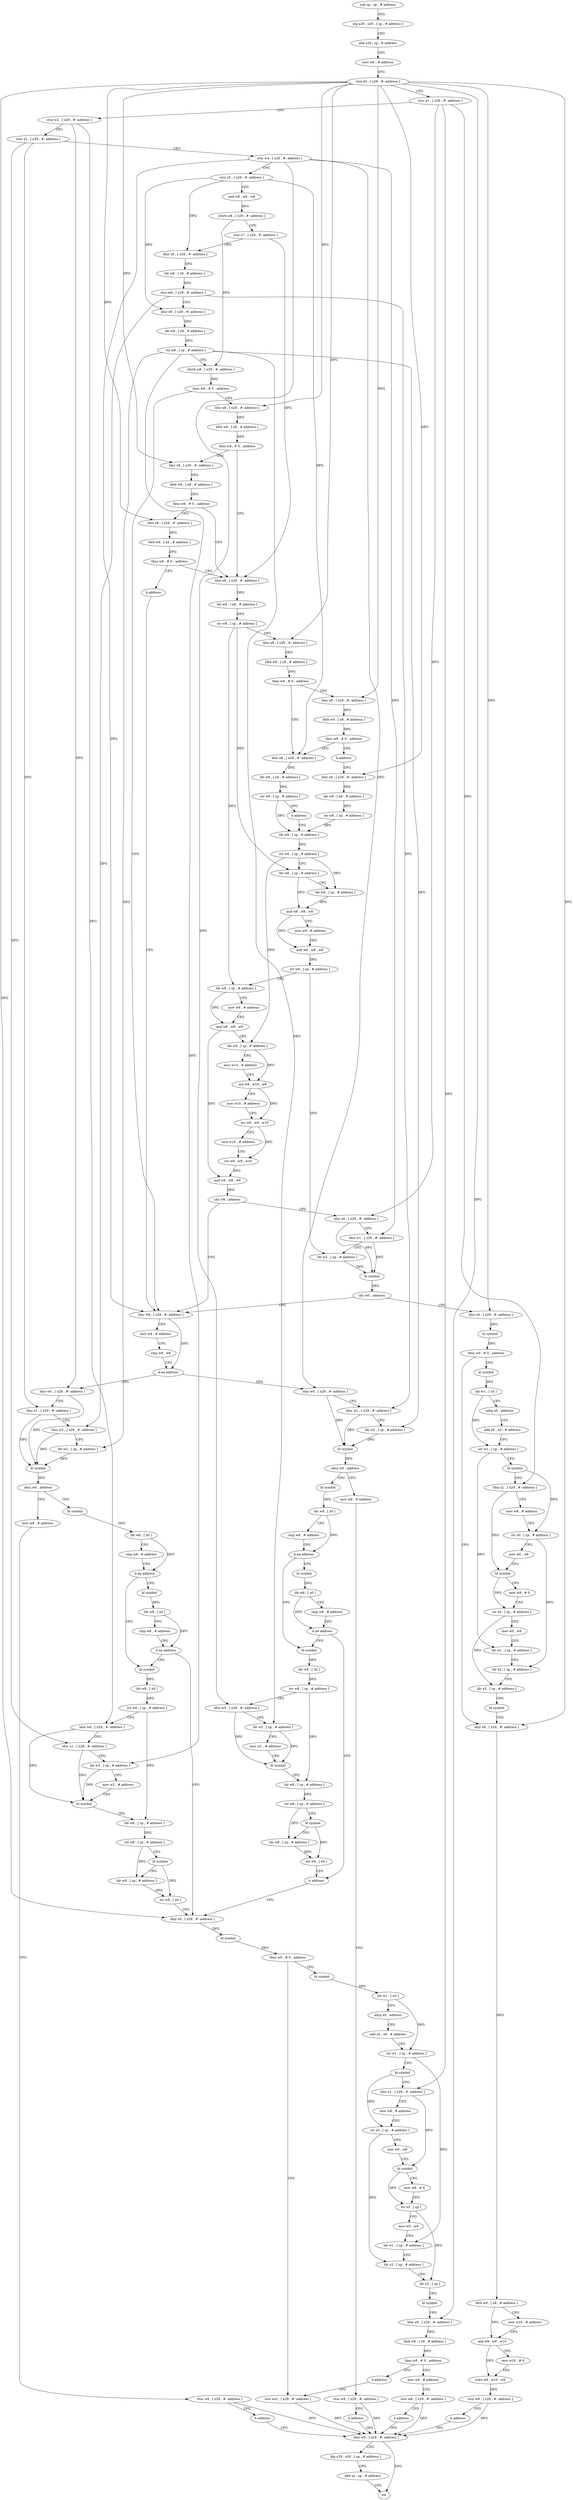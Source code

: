 digraph "func" {
"4237252" [label = "sub sp , sp , # address" ]
"4237256" [label = "stp x29 , x30 , [ sp , # address ]" ]
"4237260" [label = "add x29 , sp , # address" ]
"4237264" [label = "mov w8 , # address" ]
"4237268" [label = "stur x0 , [ x29 , #- address ]" ]
"4237272" [label = "stur x1 , [ x29 , #- address ]" ]
"4237276" [label = "stur w2 , [ x29 , #- address ]" ]
"4237280" [label = "stur x3 , [ x29 , #- address ]" ]
"4237284" [label = "stur w4 , [ x29 , #- address ]" ]
"4237288" [label = "stur x5 , [ x29 , #- address ]" ]
"4237292" [label = "and w8 , w6 , w8" ]
"4237296" [label = "sturb w8 , [ x29 , #- address ]" ]
"4237300" [label = "stur x7 , [ x29 , #- address ]" ]
"4237304" [label = "ldur x9 , [ x29 , #- address ]" ]
"4237308" [label = "ldr w8 , [ x9 , # address ]" ]
"4237312" [label = "stur w8 , [ x29 , #- address ]" ]
"4237316" [label = "ldur x9 , [ x29 , #- address ]" ]
"4237320" [label = "ldr w8 , [ x9 , # address ]" ]
"4237324" [label = "str w8 , [ sp , # address ]" ]
"4237328" [label = "ldurb w8 , [ x29 , #- address ]" ]
"4237332" [label = "tbnz w8 , # 0 , address" ]
"4237660" [label = "ldur w8 , [ x29 , #- address ]" ]
"4237336" [label = "ldur x8 , [ x29 , #- address ]" ]
"4237664" [label = "mov w9 , # address" ]
"4237668" [label = "cmp w8 , w9" ]
"4237672" [label = "b.eq address" ]
"4237792" [label = "ldur w0 , [ x29 , #- address ]" ]
"4237676" [label = "ldur w0 , [ x29 , #- address ]" ]
"4237340" [label = "ldrb w9 , [ x8 , # address ]" ]
"4237344" [label = "tbnz w9 , # 0 , address" ]
"4237376" [label = "ldur x8 , [ x29 , #- address ]" ]
"4237348" [label = "ldur x8 , [ x29 , #- address ]" ]
"4237796" [label = "ldur x1 , [ x29 , #- address ]" ]
"4237800" [label = "ldur w2 , [ x29 , #- address ]" ]
"4237804" [label = "ldr w3 , [ sp , # address ]" ]
"4237808" [label = "bl symbol" ]
"4237812" [label = "cbnz w0 , address" ]
"4237828" [label = "bl symbol" ]
"4237816" [label = "mov w8 , # address" ]
"4237680" [label = "ldur w1 , [ x29 , #- address ]" ]
"4237684" [label = "ldr w2 , [ sp , # address ]" ]
"4237688" [label = "bl symbol" ]
"4237692" [label = "cbnz w0 , address" ]
"4237708" [label = "bl symbol" ]
"4237696" [label = "mov w8 , # address" ]
"4237380" [label = "ldr w9 , [ x8 , # address ]" ]
"4237384" [label = "str w9 , [ sp , # address ]" ]
"4237388" [label = "ldur x8 , [ x29 , #- address ]" ]
"4237392" [label = "ldrb w9 , [ x8 , # address ]" ]
"4237396" [label = "tbnz w9 , # 0 , address" ]
"4237416" [label = "ldur x8 , [ x29 , #- address ]" ]
"4237400" [label = "ldur x8 , [ x29 , #- address ]" ]
"4237352" [label = "ldrb w9 , [ x8 , # address ]" ]
"4237356" [label = "tbnz w9 , # 0 , address" ]
"4237360" [label = "ldur x8 , [ x29 , #- address ]" ]
"4237832" [label = "ldr w8 , [ x0 ]" ]
"4237836" [label = "cmp w8 , # address" ]
"4237840" [label = "b.eq address" ]
"4237860" [label = "bl symbol" ]
"4237844" [label = "bl symbol" ]
"4237820" [label = "stur w8 , [ x29 , #- address ]" ]
"4237824" [label = "b address" ]
"4238028" [label = "ldur w0 , [ x29 , #- address ]" ]
"4237712" [label = "ldr w8 , [ x0 ]" ]
"4237716" [label = "cmp w8 , # address" ]
"4237720" [label = "b.eq address" ]
"4237740" [label = "bl symbol" ]
"4237724" [label = "bl symbol" ]
"4237700" [label = "stur w8 , [ x29 , #- address ]" ]
"4237704" [label = "b address" ]
"4237420" [label = "ldr w9 , [ x8 , # address ]" ]
"4237424" [label = "str w9 , [ sp , # address ]" ]
"4237428" [label = "b address" ]
"4237444" [label = "ldr w8 , [ sp , # address ]" ]
"4237404" [label = "ldrb w9 , [ x8 , # address ]" ]
"4237408" [label = "tbnz w9 , # 0 , address" ]
"4237412" [label = "b address" ]
"4237364" [label = "ldrb w9 , [ x8 , # address ]" ]
"4237368" [label = "tbnz w9 , # 0 , address" ]
"4237372" [label = "b address" ]
"4237864" [label = "ldr w8 , [ x0 ]" ]
"4237868" [label = "str w8 , [ sp , # address ]" ]
"4237872" [label = "ldur w0 , [ x29 , #- address ]" ]
"4237876" [label = "ldur x1 , [ x29 , #- address ]" ]
"4237880" [label = "ldr w3 , [ sp , # address ]" ]
"4237884" [label = "mov w2 , # address" ]
"4237888" [label = "bl symbol" ]
"4237892" [label = "ldr w8 , [ sp , # address ]" ]
"4237896" [label = "str w8 , [ sp , # address ]" ]
"4237900" [label = "bl symbol" ]
"4237904" [label = "ldr w8 , [ sp , # address ]" ]
"4237908" [label = "str w8 , [ x0 ]" ]
"4237912" [label = "ldur x0 , [ x29 , #- address ]" ]
"4237848" [label = "ldr w8 , [ x0 ]" ]
"4237852" [label = "cmp w8 , # address" ]
"4237856" [label = "b.ne address" ]
"4238032" [label = "ldp x29 , x30 , [ sp , # address ]" ]
"4238036" [label = "add sp , sp , # address" ]
"4238040" [label = "ret" ]
"4237744" [label = "ldr w8 , [ x0 ]" ]
"4237748" [label = "str w8 , [ sp , # address ]" ]
"4237752" [label = "ldur w0 , [ x29 , #- address ]" ]
"4237756" [label = "ldr w2 , [ sp , # address ]" ]
"4237760" [label = "mov w1 , # address" ]
"4237764" [label = "bl symbol" ]
"4237768" [label = "ldr w8 , [ sp , # address ]" ]
"4237772" [label = "str w8 , [ sp , # address ]" ]
"4237776" [label = "bl symbol" ]
"4237780" [label = "ldr w8 , [ sp , # address ]" ]
"4237784" [label = "str w8 , [ x0 ]" ]
"4237788" [label = "b address" ]
"4237728" [label = "ldr w8 , [ x0 ]" ]
"4237732" [label = "cmp w8 , # address" ]
"4237736" [label = "b.ne address" ]
"4237448" [label = "str w8 , [ sp , # address ]" ]
"4237452" [label = "ldr w8 , [ sp , # address ]" ]
"4237456" [label = "ldr w9 , [ sp , # address ]" ]
"4237460" [label = "and w8 , w8 , w9" ]
"4237464" [label = "mov w9 , # address" ]
"4237468" [label = "and w8 , w8 , w9" ]
"4237472" [label = "str w8 , [ sp , # address ]" ]
"4237476" [label = "ldr w8 , [ sp , # address ]" ]
"4237480" [label = "mov w9 , # address" ]
"4237484" [label = "and w8 , w8 , w9" ]
"4237488" [label = "ldr w9 , [ sp , # address ]" ]
"4237492" [label = "mov w10 , # address" ]
"4237496" [label = "orn w9 , w10 , w9" ]
"4237500" [label = "mov w10 , # address" ]
"4237504" [label = "orr w9 , w9 , w10" ]
"4237508" [label = "mov w10 , # address" ]
"4237512" [label = "orr w9 , w9 , w10" ]
"4237516" [label = "and w8 , w8 , w9" ]
"4237520" [label = "cbz w8 , address" ]
"4237524" [label = "ldur x0 , [ x29 , #- address ]" ]
"4237432" [label = "ldur x8 , [ x29 , #- address ]" ]
"4238024" [label = "stur wzr , [ x29 , #- address ]" ]
"4237924" [label = "bl symbol" ]
"4237928" [label = "ldr w1 , [ x0 ]" ]
"4237932" [label = "adrp x0 , address" ]
"4237936" [label = "add x0 , x0 , # address" ]
"4237940" [label = "str w1 , [ sp , # address ]" ]
"4237944" [label = "bl symbol" ]
"4237948" [label = "ldur x1 , [ x29 , #- address ]" ]
"4237952" [label = "mov w8 , # address" ]
"4237956" [label = "str x0 , [ sp , # address ]" ]
"4237960" [label = "mov w0 , w8" ]
"4237964" [label = "bl symbol" ]
"4237968" [label = "mov w8 , # 0" ]
"4237972" [label = "str x0 , [ sp ]" ]
"4237976" [label = "mov w0 , w8" ]
"4237980" [label = "ldr w1 , [ sp , # address ]" ]
"4237984" [label = "ldr x2 , [ sp , # address ]" ]
"4237988" [label = "ldr x3 , [ sp ]" ]
"4237992" [label = "bl symbol" ]
"4237996" [label = "ldur x9 , [ x29 , #- address ]" ]
"4238000" [label = "ldrb w8 , [ x9 , # address ]" ]
"4238004" [label = "tbnz w8 , # 0 , address" ]
"4238012" [label = "mov w8 , # address" ]
"4238008" [label = "b address" ]
"4237916" [label = "bl symbol" ]
"4237920" [label = "tbnz w0 , # 0 , address" ]
"4237528" [label = "ldur w1 , [ x29 , #- address ]" ]
"4237532" [label = "ldr w2 , [ sp , # address ]" ]
"4237536" [label = "bl symbol" ]
"4237540" [label = "cbz w0 , address" ]
"4237544" [label = "ldur x0 , [ x29 , #- address ]" ]
"4237436" [label = "ldr w9 , [ x8 , # address ]" ]
"4237440" [label = "str w9 , [ sp , # address ]" ]
"4238016" [label = "stur w8 , [ x29 , #- address ]" ]
"4238020" [label = "b address" ]
"4237548" [label = "bl symbol" ]
"4237552" [label = "tbnz w0 , # 0 , address" ]
"4237628" [label = "ldur x8 , [ x29 , #- address ]" ]
"4237556" [label = "bl symbol" ]
"4237632" [label = "ldrb w9 , [ x8 , # address ]" ]
"4237636" [label = "mov w10 , # address" ]
"4237640" [label = "and w9 , w9 , w10" ]
"4237644" [label = "mov w10 , # 0" ]
"4237648" [label = "subs w9 , w10 , w9" ]
"4237652" [label = "stur w9 , [ x29 , #- address ]" ]
"4237656" [label = "b address" ]
"4237560" [label = "ldr w1 , [ x0 ]" ]
"4237564" [label = "adrp x0 , address" ]
"4237568" [label = "add x0 , x0 , # address" ]
"4237572" [label = "str w1 , [ sp , # address ]" ]
"4237576" [label = "bl symbol" ]
"4237580" [label = "ldur x1 , [ x29 , #- address ]" ]
"4237584" [label = "mov w8 , # address" ]
"4237588" [label = "str x0 , [ sp , # address ]" ]
"4237592" [label = "mov w0 , w8" ]
"4237596" [label = "bl symbol" ]
"4237600" [label = "mov w8 , # 0" ]
"4237604" [label = "str x0 , [ sp , # address ]" ]
"4237608" [label = "mov w0 , w8" ]
"4237612" [label = "ldr w1 , [ sp , # address ]" ]
"4237616" [label = "ldr x2 , [ sp , # address ]" ]
"4237620" [label = "ldr x3 , [ sp , # address ]" ]
"4237624" [label = "bl symbol" ]
"4237252" -> "4237256" [ label = "CFG" ]
"4237256" -> "4237260" [ label = "CFG" ]
"4237260" -> "4237264" [ label = "CFG" ]
"4237264" -> "4237268" [ label = "CFG" ]
"4237268" -> "4237272" [ label = "CFG" ]
"4237268" -> "4237336" [ label = "DFG" ]
"4237268" -> "4237388" [ label = "DFG" ]
"4237268" -> "4237348" [ label = "DFG" ]
"4237268" -> "4237400" [ label = "DFG" ]
"4237268" -> "4237360" [ label = "DFG" ]
"4237268" -> "4237912" [ label = "DFG" ]
"4237268" -> "4237432" [ label = "DFG" ]
"4237268" -> "4237996" [ label = "DFG" ]
"4237268" -> "4237544" [ label = "DFG" ]
"4237268" -> "4237628" [ label = "DFG" ]
"4237272" -> "4237276" [ label = "CFG" ]
"4237272" -> "4237524" [ label = "DFG" ]
"4237272" -> "4237948" [ label = "DFG" ]
"4237272" -> "4237580" [ label = "DFG" ]
"4237276" -> "4237280" [ label = "CFG" ]
"4237276" -> "4237792" [ label = "DFG" ]
"4237276" -> "4237872" [ label = "DFG" ]
"4237280" -> "4237284" [ label = "CFG" ]
"4237280" -> "4237796" [ label = "DFG" ]
"4237280" -> "4237876" [ label = "DFG" ]
"4237284" -> "4237288" [ label = "CFG" ]
"4237284" -> "4237660" [ label = "DFG" ]
"4237284" -> "4237676" [ label = "DFG" ]
"4237284" -> "4237752" [ label = "DFG" ]
"4237284" -> "4237528" [ label = "DFG" ]
"4237288" -> "4237292" [ label = "CFG" ]
"4237288" -> "4237304" [ label = "DFG" ]
"4237288" -> "4237316" [ label = "DFG" ]
"4237288" -> "4237416" [ label = "DFG" ]
"4237292" -> "4237296" [ label = "DFG" ]
"4237296" -> "4237300" [ label = "CFG" ]
"4237296" -> "4237328" [ label = "DFG" ]
"4237300" -> "4237304" [ label = "CFG" ]
"4237300" -> "4237376" [ label = "DFG" ]
"4237304" -> "4237308" [ label = "DFG" ]
"4237308" -> "4237312" [ label = "DFG" ]
"4237312" -> "4237316" [ label = "CFG" ]
"4237312" -> "4237800" [ label = "DFG" ]
"4237312" -> "4237680" [ label = "DFG" ]
"4237316" -> "4237320" [ label = "DFG" ]
"4237320" -> "4237324" [ label = "DFG" ]
"4237324" -> "4237328" [ label = "CFG" ]
"4237324" -> "4237804" [ label = "DFG" ]
"4237324" -> "4237684" [ label = "DFG" ]
"4237324" -> "4237880" [ label = "DFG" ]
"4237324" -> "4237756" [ label = "DFG" ]
"4237328" -> "4237332" [ label = "DFG" ]
"4237332" -> "4237660" [ label = "CFG" ]
"4237332" -> "4237336" [ label = "CFG" ]
"4237660" -> "4237664" [ label = "CFG" ]
"4237660" -> "4237672" [ label = "DFG" ]
"4237336" -> "4237340" [ label = "DFG" ]
"4237664" -> "4237668" [ label = "CFG" ]
"4237668" -> "4237672" [ label = "CFG" ]
"4237672" -> "4237792" [ label = "CFG" ]
"4237672" -> "4237676" [ label = "CFG" ]
"4237792" -> "4237796" [ label = "CFG" ]
"4237792" -> "4237808" [ label = "DFG" ]
"4237676" -> "4237680" [ label = "CFG" ]
"4237676" -> "4237688" [ label = "DFG" ]
"4237340" -> "4237344" [ label = "DFG" ]
"4237344" -> "4237376" [ label = "CFG" ]
"4237344" -> "4237348" [ label = "CFG" ]
"4237376" -> "4237380" [ label = "DFG" ]
"4237348" -> "4237352" [ label = "DFG" ]
"4237796" -> "4237800" [ label = "CFG" ]
"4237796" -> "4237808" [ label = "DFG" ]
"4237800" -> "4237804" [ label = "CFG" ]
"4237800" -> "4237808" [ label = "DFG" ]
"4237804" -> "4237808" [ label = "DFG" ]
"4237808" -> "4237812" [ label = "DFG" ]
"4237812" -> "4237828" [ label = "CFG" ]
"4237812" -> "4237816" [ label = "CFG" ]
"4237828" -> "4237832" [ label = "DFG" ]
"4237816" -> "4237820" [ label = "CFG" ]
"4237680" -> "4237684" [ label = "CFG" ]
"4237680" -> "4237688" [ label = "DFG" ]
"4237684" -> "4237688" [ label = "DFG" ]
"4237688" -> "4237692" [ label = "DFG" ]
"4237692" -> "4237708" [ label = "CFG" ]
"4237692" -> "4237696" [ label = "CFG" ]
"4237708" -> "4237712" [ label = "DFG" ]
"4237696" -> "4237700" [ label = "CFG" ]
"4237380" -> "4237384" [ label = "DFG" ]
"4237384" -> "4237388" [ label = "CFG" ]
"4237384" -> "4237452" [ label = "DFG" ]
"4237384" -> "4237476" [ label = "DFG" ]
"4237388" -> "4237392" [ label = "DFG" ]
"4237392" -> "4237396" [ label = "DFG" ]
"4237396" -> "4237416" [ label = "CFG" ]
"4237396" -> "4237400" [ label = "CFG" ]
"4237416" -> "4237420" [ label = "DFG" ]
"4237400" -> "4237404" [ label = "DFG" ]
"4237352" -> "4237356" [ label = "DFG" ]
"4237356" -> "4237376" [ label = "CFG" ]
"4237356" -> "4237360" [ label = "CFG" ]
"4237360" -> "4237364" [ label = "DFG" ]
"4237832" -> "4237836" [ label = "CFG" ]
"4237832" -> "4237840" [ label = "DFG" ]
"4237836" -> "4237840" [ label = "CFG" ]
"4237840" -> "4237860" [ label = "CFG" ]
"4237840" -> "4237844" [ label = "CFG" ]
"4237860" -> "4237864" [ label = "DFG" ]
"4237844" -> "4237848" [ label = "DFG" ]
"4237820" -> "4237824" [ label = "CFG" ]
"4237820" -> "4238028" [ label = "DFG" ]
"4237824" -> "4238028" [ label = "CFG" ]
"4238028" -> "4238032" [ label = "CFG" ]
"4238028" -> "4238040" [ label = "DFG" ]
"4237712" -> "4237716" [ label = "CFG" ]
"4237712" -> "4237720" [ label = "DFG" ]
"4237716" -> "4237720" [ label = "CFG" ]
"4237720" -> "4237740" [ label = "CFG" ]
"4237720" -> "4237724" [ label = "CFG" ]
"4237740" -> "4237744" [ label = "DFG" ]
"4237724" -> "4237728" [ label = "DFG" ]
"4237700" -> "4237704" [ label = "CFG" ]
"4237700" -> "4238028" [ label = "DFG" ]
"4237704" -> "4238028" [ label = "CFG" ]
"4237420" -> "4237424" [ label = "DFG" ]
"4237424" -> "4237428" [ label = "CFG" ]
"4237424" -> "4237444" [ label = "DFG" ]
"4237428" -> "4237444" [ label = "CFG" ]
"4237444" -> "4237448" [ label = "DFG" ]
"4237404" -> "4237408" [ label = "DFG" ]
"4237408" -> "4237416" [ label = "CFG" ]
"4237408" -> "4237412" [ label = "CFG" ]
"4237412" -> "4237432" [ label = "CFG" ]
"4237364" -> "4237368" [ label = "DFG" ]
"4237368" -> "4237376" [ label = "CFG" ]
"4237368" -> "4237372" [ label = "CFG" ]
"4237372" -> "4237660" [ label = "CFG" ]
"4237864" -> "4237868" [ label = "DFG" ]
"4237868" -> "4237872" [ label = "CFG" ]
"4237868" -> "4237892" [ label = "DFG" ]
"4237872" -> "4237876" [ label = "CFG" ]
"4237872" -> "4237888" [ label = "DFG" ]
"4237876" -> "4237880" [ label = "CFG" ]
"4237876" -> "4237888" [ label = "DFG" ]
"4237880" -> "4237884" [ label = "CFG" ]
"4237880" -> "4237888" [ label = "DFG" ]
"4237884" -> "4237888" [ label = "CFG" ]
"4237888" -> "4237892" [ label = "CFG" ]
"4237892" -> "4237896" [ label = "DFG" ]
"4237896" -> "4237900" [ label = "CFG" ]
"4237896" -> "4237904" [ label = "DFG" ]
"4237900" -> "4237904" [ label = "CFG" ]
"4237900" -> "4237908" [ label = "DFG" ]
"4237904" -> "4237908" [ label = "DFG" ]
"4237908" -> "4237912" [ label = "CFG" ]
"4237912" -> "4237916" [ label = "DFG" ]
"4237848" -> "4237852" [ label = "CFG" ]
"4237848" -> "4237856" [ label = "DFG" ]
"4237852" -> "4237856" [ label = "CFG" ]
"4237856" -> "4237912" [ label = "CFG" ]
"4237856" -> "4237860" [ label = "CFG" ]
"4238032" -> "4238036" [ label = "CFG" ]
"4238036" -> "4238040" [ label = "CFG" ]
"4237744" -> "4237748" [ label = "DFG" ]
"4237748" -> "4237752" [ label = "CFG" ]
"4237748" -> "4237768" [ label = "DFG" ]
"4237752" -> "4237756" [ label = "CFG" ]
"4237752" -> "4237764" [ label = "DFG" ]
"4237756" -> "4237760" [ label = "CFG" ]
"4237756" -> "4237764" [ label = "DFG" ]
"4237760" -> "4237764" [ label = "CFG" ]
"4237764" -> "4237768" [ label = "CFG" ]
"4237768" -> "4237772" [ label = "DFG" ]
"4237772" -> "4237776" [ label = "CFG" ]
"4237772" -> "4237780" [ label = "DFG" ]
"4237776" -> "4237780" [ label = "CFG" ]
"4237776" -> "4237784" [ label = "DFG" ]
"4237780" -> "4237784" [ label = "DFG" ]
"4237784" -> "4237788" [ label = "CFG" ]
"4237788" -> "4237912" [ label = "CFG" ]
"4237728" -> "4237732" [ label = "CFG" ]
"4237728" -> "4237736" [ label = "DFG" ]
"4237732" -> "4237736" [ label = "CFG" ]
"4237736" -> "4237788" [ label = "CFG" ]
"4237736" -> "4237740" [ label = "CFG" ]
"4237448" -> "4237452" [ label = "CFG" ]
"4237448" -> "4237456" [ label = "DFG" ]
"4237448" -> "4237488" [ label = "DFG" ]
"4237452" -> "4237456" [ label = "CFG" ]
"4237452" -> "4237460" [ label = "DFG" ]
"4237456" -> "4237460" [ label = "DFG" ]
"4237460" -> "4237464" [ label = "CFG" ]
"4237460" -> "4237468" [ label = "DFG" ]
"4237464" -> "4237468" [ label = "CFG" ]
"4237468" -> "4237472" [ label = "DFG" ]
"4237472" -> "4237476" [ label = "CFG" ]
"4237472" -> "4237532" [ label = "DFG" ]
"4237476" -> "4237480" [ label = "CFG" ]
"4237476" -> "4237484" [ label = "DFG" ]
"4237480" -> "4237484" [ label = "CFG" ]
"4237484" -> "4237488" [ label = "CFG" ]
"4237484" -> "4237516" [ label = "DFG" ]
"4237488" -> "4237492" [ label = "CFG" ]
"4237488" -> "4237496" [ label = "DFG" ]
"4237492" -> "4237496" [ label = "CFG" ]
"4237496" -> "4237500" [ label = "CFG" ]
"4237496" -> "4237504" [ label = "DFG" ]
"4237500" -> "4237504" [ label = "CFG" ]
"4237504" -> "4237508" [ label = "CFG" ]
"4237504" -> "4237512" [ label = "DFG" ]
"4237508" -> "4237512" [ label = "CFG" ]
"4237512" -> "4237516" [ label = "DFG" ]
"4237516" -> "4237520" [ label = "DFG" ]
"4237520" -> "4237660" [ label = "CFG" ]
"4237520" -> "4237524" [ label = "CFG" ]
"4237524" -> "4237528" [ label = "CFG" ]
"4237524" -> "4237536" [ label = "DFG" ]
"4237432" -> "4237436" [ label = "DFG" ]
"4238024" -> "4238028" [ label = "DFG" ]
"4237924" -> "4237928" [ label = "DFG" ]
"4237928" -> "4237932" [ label = "CFG" ]
"4237928" -> "4237940" [ label = "DFG" ]
"4237932" -> "4237936" [ label = "CFG" ]
"4237936" -> "4237940" [ label = "CFG" ]
"4237940" -> "4237944" [ label = "CFG" ]
"4237940" -> "4237980" [ label = "DFG" ]
"4237944" -> "4237948" [ label = "CFG" ]
"4237944" -> "4237956" [ label = "DFG" ]
"4237948" -> "4237952" [ label = "CFG" ]
"4237948" -> "4237964" [ label = "DFG" ]
"4237952" -> "4237956" [ label = "CFG" ]
"4237956" -> "4237960" [ label = "CFG" ]
"4237956" -> "4237984" [ label = "DFG" ]
"4237960" -> "4237964" [ label = "CFG" ]
"4237964" -> "4237968" [ label = "CFG" ]
"4237964" -> "4237972" [ label = "DFG" ]
"4237968" -> "4237972" [ label = "CFG" ]
"4237972" -> "4237976" [ label = "CFG" ]
"4237972" -> "4237988" [ label = "DFG" ]
"4237976" -> "4237980" [ label = "CFG" ]
"4237980" -> "4237984" [ label = "CFG" ]
"4237984" -> "4237988" [ label = "CFG" ]
"4237988" -> "4237992" [ label = "CFG" ]
"4237992" -> "4237996" [ label = "CFG" ]
"4237996" -> "4238000" [ label = "DFG" ]
"4238000" -> "4238004" [ label = "DFG" ]
"4238004" -> "4238012" [ label = "CFG" ]
"4238004" -> "4238008" [ label = "CFG" ]
"4238012" -> "4238016" [ label = "CFG" ]
"4238008" -> "4238024" [ label = "CFG" ]
"4237916" -> "4237920" [ label = "DFG" ]
"4237920" -> "4238024" [ label = "CFG" ]
"4237920" -> "4237924" [ label = "CFG" ]
"4237528" -> "4237532" [ label = "CFG" ]
"4237528" -> "4237536" [ label = "DFG" ]
"4237532" -> "4237536" [ label = "DFG" ]
"4237536" -> "4237540" [ label = "DFG" ]
"4237540" -> "4237660" [ label = "CFG" ]
"4237540" -> "4237544" [ label = "CFG" ]
"4237544" -> "4237548" [ label = "DFG" ]
"4237436" -> "4237440" [ label = "DFG" ]
"4237440" -> "4237444" [ label = "DFG" ]
"4238016" -> "4238020" [ label = "CFG" ]
"4238016" -> "4238028" [ label = "DFG" ]
"4238020" -> "4238028" [ label = "CFG" ]
"4237548" -> "4237552" [ label = "DFG" ]
"4237552" -> "4237628" [ label = "CFG" ]
"4237552" -> "4237556" [ label = "CFG" ]
"4237628" -> "4237632" [ label = "DFG" ]
"4237556" -> "4237560" [ label = "DFG" ]
"4237632" -> "4237636" [ label = "CFG" ]
"4237632" -> "4237640" [ label = "DFG" ]
"4237636" -> "4237640" [ label = "CFG" ]
"4237640" -> "4237644" [ label = "CFG" ]
"4237640" -> "4237648" [ label = "DFG" ]
"4237644" -> "4237648" [ label = "CFG" ]
"4237648" -> "4237652" [ label = "DFG" ]
"4237652" -> "4237656" [ label = "CFG" ]
"4237652" -> "4238028" [ label = "DFG" ]
"4237656" -> "4238028" [ label = "CFG" ]
"4237560" -> "4237564" [ label = "CFG" ]
"4237560" -> "4237572" [ label = "DFG" ]
"4237564" -> "4237568" [ label = "CFG" ]
"4237568" -> "4237572" [ label = "CFG" ]
"4237572" -> "4237576" [ label = "CFG" ]
"4237572" -> "4237612" [ label = "DFG" ]
"4237576" -> "4237580" [ label = "CFG" ]
"4237576" -> "4237588" [ label = "DFG" ]
"4237580" -> "4237584" [ label = "CFG" ]
"4237580" -> "4237596" [ label = "DFG" ]
"4237584" -> "4237588" [ label = "CFG" ]
"4237588" -> "4237592" [ label = "CFG" ]
"4237588" -> "4237616" [ label = "DFG" ]
"4237592" -> "4237596" [ label = "CFG" ]
"4237596" -> "4237600" [ label = "CFG" ]
"4237596" -> "4237604" [ label = "DFG" ]
"4237600" -> "4237604" [ label = "CFG" ]
"4237604" -> "4237608" [ label = "CFG" ]
"4237604" -> "4237620" [ label = "DFG" ]
"4237608" -> "4237612" [ label = "CFG" ]
"4237612" -> "4237616" [ label = "CFG" ]
"4237616" -> "4237620" [ label = "CFG" ]
"4237620" -> "4237624" [ label = "CFG" ]
"4237624" -> "4237628" [ label = "CFG" ]
}
